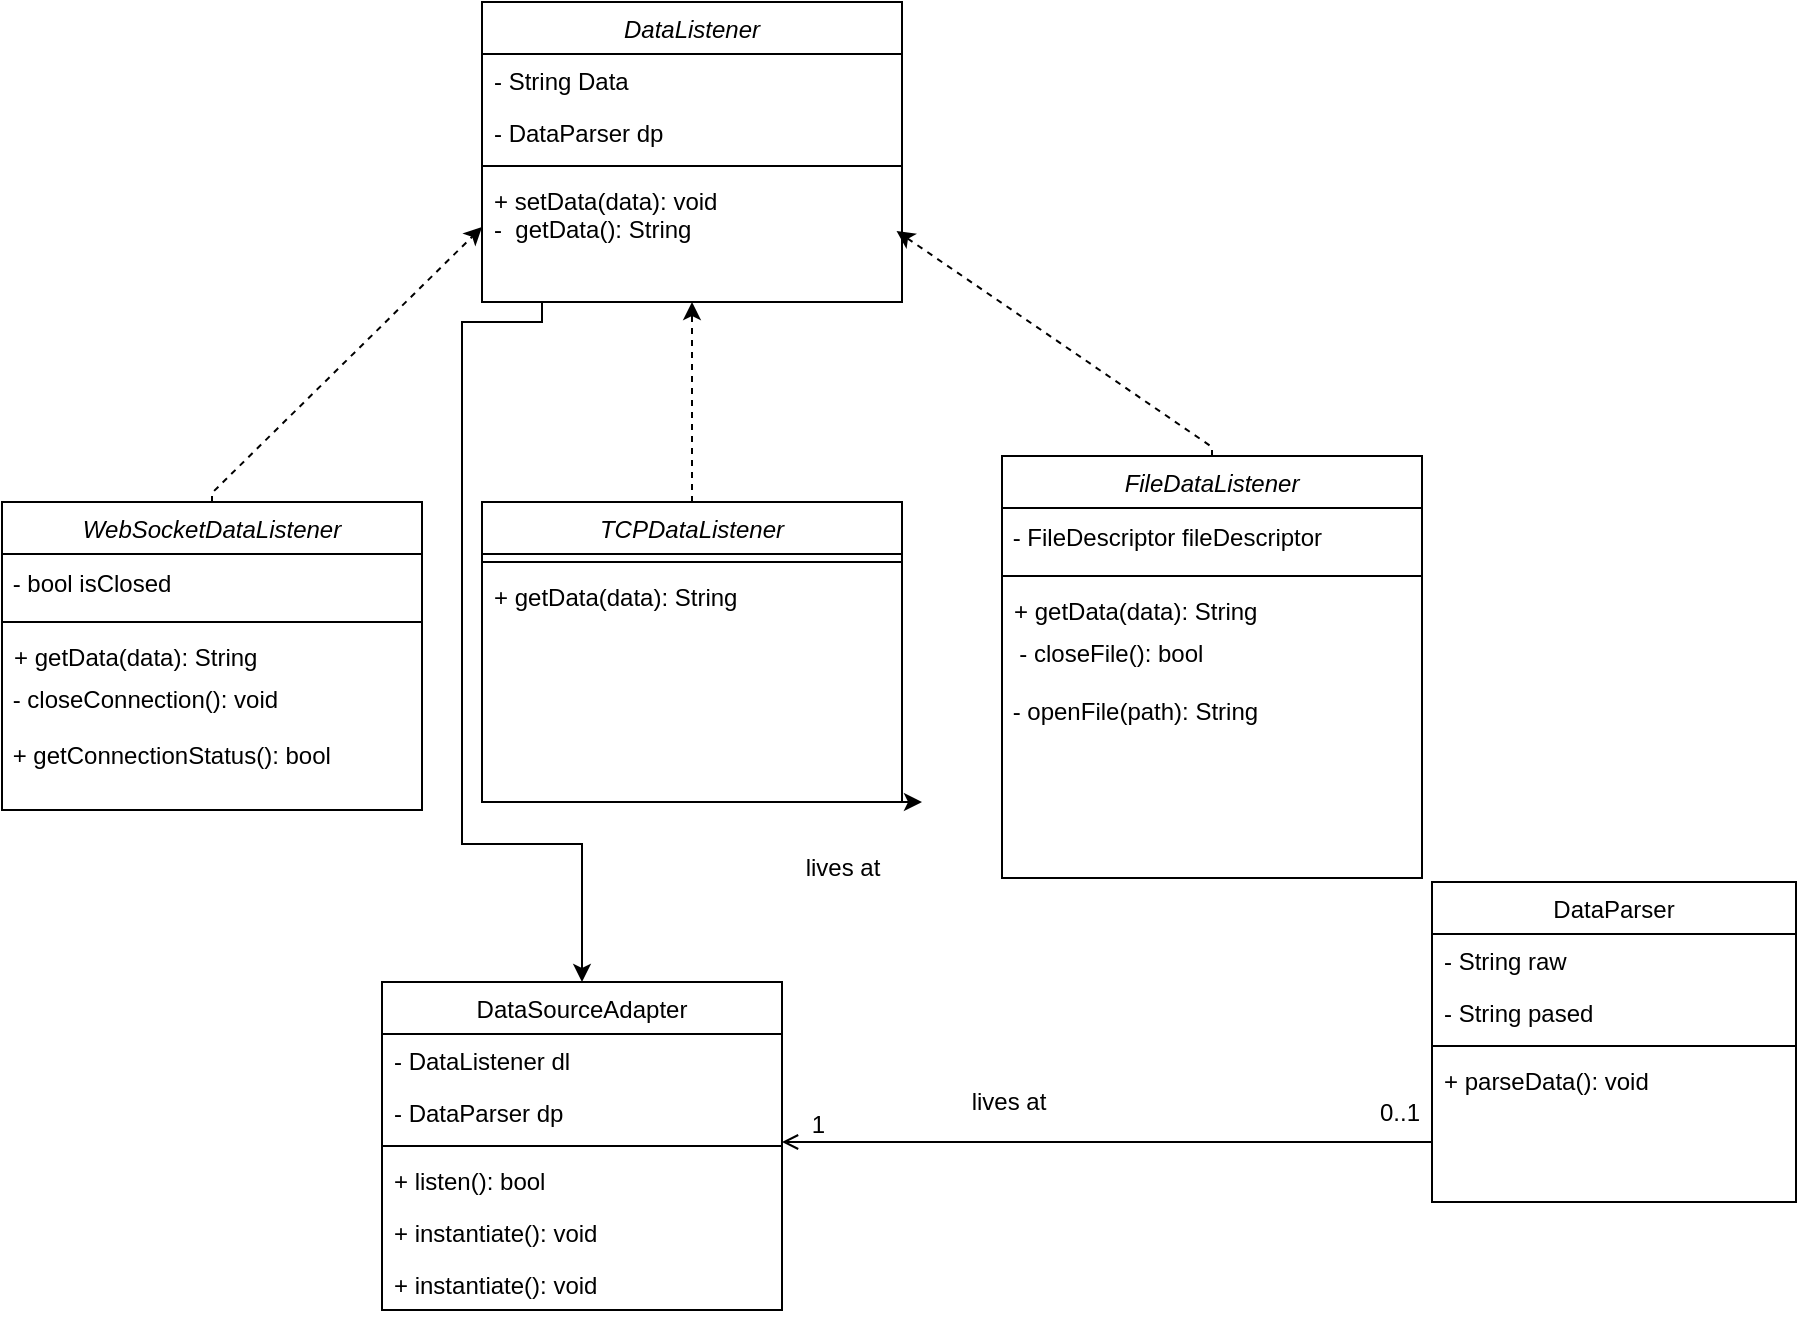 <mxfile>
    <diagram id="C5RBs43oDa-KdzZeNtuy" name="Page-1">
        <mxGraphModel dx="1529" dy="1434" grid="1" gridSize="10" guides="1" tooltips="1" connect="1" arrows="1" fold="1" page="1" pageScale="1" pageWidth="827" pageHeight="1169" math="0" shadow="0">
            <root>
                <mxCell id="WIyWlLk6GJQsqaUBKTNV-0"/>
                <mxCell id="WIyWlLk6GJQsqaUBKTNV-1" parent="WIyWlLk6GJQsqaUBKTNV-0"/>
                <mxCell id="zkfFHV4jXpPFQw0GAbJ--0" value="TCPDataListener" style="swimlane;fontStyle=2;align=center;verticalAlign=top;childLayout=stackLayout;horizontal=1;startSize=26;horizontalStack=0;resizeParent=1;resizeLast=0;collapsible=1;marginBottom=0;rounded=0;shadow=0;strokeWidth=1;" parent="WIyWlLk6GJQsqaUBKTNV-1" vertex="1">
                    <mxGeometry x="170" y="120" width="210" height="150" as="geometry">
                        <mxRectangle x="230" y="140" width="160" height="26" as="alternateBounds"/>
                    </mxGeometry>
                </mxCell>
                <mxCell id="zkfFHV4jXpPFQw0GAbJ--4" value="" style="line;html=1;strokeWidth=1;align=left;verticalAlign=middle;spacingTop=-1;spacingLeft=3;spacingRight=3;rotatable=0;labelPosition=right;points=[];portConstraint=eastwest;" parent="zkfFHV4jXpPFQw0GAbJ--0" vertex="1">
                    <mxGeometry y="26" width="210" height="8" as="geometry"/>
                </mxCell>
                <mxCell id="zkfFHV4jXpPFQw0GAbJ--5" value="+ getData(data): String&#xa;&#xa;&#xa;" style="text;align=left;verticalAlign=top;spacingLeft=4;spacingRight=4;overflow=hidden;rotatable=0;points=[[0,0.5],[1,0.5]];portConstraint=eastwest;" parent="zkfFHV4jXpPFQw0GAbJ--0" vertex="1">
                    <mxGeometry y="34" width="210" height="38" as="geometry"/>
                </mxCell>
                <mxCell id="zkfFHV4jXpPFQw0GAbJ--6" value="DataSourceAdapter" style="swimlane;fontStyle=0;align=center;verticalAlign=top;childLayout=stackLayout;horizontal=1;startSize=26;horizontalStack=0;resizeParent=1;resizeLast=0;collapsible=1;marginBottom=0;rounded=0;shadow=0;strokeWidth=1;" parent="WIyWlLk6GJQsqaUBKTNV-1" vertex="1">
                    <mxGeometry x="120" y="360" width="200" height="164" as="geometry">
                        <mxRectangle x="130" y="380" width="160" height="26" as="alternateBounds"/>
                    </mxGeometry>
                </mxCell>
                <mxCell id="zkfFHV4jXpPFQw0GAbJ--10" value="- DataListener dl" style="text;align=left;verticalAlign=top;spacingLeft=4;spacingRight=4;overflow=hidden;rotatable=0;points=[[0,0.5],[1,0.5]];portConstraint=eastwest;fontStyle=0" parent="zkfFHV4jXpPFQw0GAbJ--6" vertex="1">
                    <mxGeometry y="26" width="200" height="26" as="geometry"/>
                </mxCell>
                <mxCell id="1" value="- DataParser dp" style="text;align=left;verticalAlign=top;spacingLeft=4;spacingRight=4;overflow=hidden;rotatable=0;points=[[0,0.5],[1,0.5]];portConstraint=eastwest;" vertex="1" parent="zkfFHV4jXpPFQw0GAbJ--6">
                    <mxGeometry y="52" width="200" height="26" as="geometry"/>
                </mxCell>
                <mxCell id="zkfFHV4jXpPFQw0GAbJ--9" value="" style="line;html=1;strokeWidth=1;align=left;verticalAlign=middle;spacingTop=-1;spacingLeft=3;spacingRight=3;rotatable=0;labelPosition=right;points=[];portConstraint=eastwest;" parent="zkfFHV4jXpPFQw0GAbJ--6" vertex="1">
                    <mxGeometry y="78" width="200" height="8" as="geometry"/>
                </mxCell>
                <mxCell id="zkfFHV4jXpPFQw0GAbJ--11" value="+ listen(): bool" style="text;align=left;verticalAlign=top;spacingLeft=4;spacingRight=4;overflow=hidden;rotatable=0;points=[[0,0.5],[1,0.5]];portConstraint=eastwest;" parent="zkfFHV4jXpPFQw0GAbJ--6" vertex="1">
                    <mxGeometry y="86" width="200" height="26" as="geometry"/>
                </mxCell>
                <mxCell id="2" value="+ instantiate(): void" style="text;align=left;verticalAlign=top;spacingLeft=4;spacingRight=4;overflow=hidden;rotatable=0;points=[[0,0.5],[1,0.5]];portConstraint=eastwest;" vertex="1" parent="zkfFHV4jXpPFQw0GAbJ--6">
                    <mxGeometry y="112" width="200" height="26" as="geometry"/>
                </mxCell>
                <mxCell id="3" value="+ instantiate(): void" style="text;align=left;verticalAlign=top;spacingLeft=4;spacingRight=4;overflow=hidden;rotatable=0;points=[[0,0.5],[1,0.5]];portConstraint=eastwest;" vertex="1" parent="zkfFHV4jXpPFQw0GAbJ--6">
                    <mxGeometry y="138" width="200" height="26" as="geometry"/>
                </mxCell>
                <mxCell id="zkfFHV4jXpPFQw0GAbJ--17" value="DataParser" style="swimlane;fontStyle=0;align=center;verticalAlign=top;childLayout=stackLayout;horizontal=1;startSize=26;horizontalStack=0;resizeParent=1;resizeLast=0;collapsible=1;marginBottom=0;rounded=0;shadow=0;strokeWidth=1;" parent="WIyWlLk6GJQsqaUBKTNV-1" vertex="1">
                    <mxGeometry x="645" y="310" width="182" height="160" as="geometry">
                        <mxRectangle x="550" y="140" width="160" height="26" as="alternateBounds"/>
                    </mxGeometry>
                </mxCell>
                <mxCell id="zkfFHV4jXpPFQw0GAbJ--18" value="- String raw&#xa;" style="text;align=left;verticalAlign=top;spacingLeft=4;spacingRight=4;overflow=hidden;rotatable=0;points=[[0,0.5],[1,0.5]];portConstraint=eastwest;" parent="zkfFHV4jXpPFQw0GAbJ--17" vertex="1">
                    <mxGeometry y="26" width="182" height="26" as="geometry"/>
                </mxCell>
                <mxCell id="zkfFHV4jXpPFQw0GAbJ--19" value="- String pased" style="text;align=left;verticalAlign=top;spacingLeft=4;spacingRight=4;overflow=hidden;rotatable=0;points=[[0,0.5],[1,0.5]];portConstraint=eastwest;rounded=0;shadow=0;html=0;" parent="zkfFHV4jXpPFQw0GAbJ--17" vertex="1">
                    <mxGeometry y="52" width="182" height="26" as="geometry"/>
                </mxCell>
                <mxCell id="zkfFHV4jXpPFQw0GAbJ--23" value="" style="line;html=1;strokeWidth=1;align=left;verticalAlign=middle;spacingTop=-1;spacingLeft=3;spacingRight=3;rotatable=0;labelPosition=right;points=[];portConstraint=eastwest;" parent="zkfFHV4jXpPFQw0GAbJ--17" vertex="1">
                    <mxGeometry y="78" width="182" height="8" as="geometry"/>
                </mxCell>
                <mxCell id="zkfFHV4jXpPFQw0GAbJ--24" value="+ parseData(): void" style="text;align=left;verticalAlign=top;spacingLeft=4;spacingRight=4;overflow=hidden;rotatable=0;points=[[0,0.5],[1,0.5]];portConstraint=eastwest;" parent="zkfFHV4jXpPFQw0GAbJ--17" vertex="1">
                    <mxGeometry y="86" width="182" height="26" as="geometry"/>
                </mxCell>
                <mxCell id="zkfFHV4jXpPFQw0GAbJ--25" value="&#xa;&#xa;" style="text;align=left;verticalAlign=top;spacingLeft=4;spacingRight=4;overflow=hidden;rotatable=0;points=[[0,0.5],[1,0.5]];portConstraint=eastwest;" parent="zkfFHV4jXpPFQw0GAbJ--17" vertex="1">
                    <mxGeometry y="112" width="182" height="26" as="geometry"/>
                </mxCell>
                <mxCell id="yIVnspKrNUPjxY-ut8td-0" style="edgeStyle=orthogonalEdgeStyle;rounded=0;orthogonalLoop=1;jettySize=auto;html=1;entryX=0.5;entryY=0;entryDx=0;entryDy=0;" parent="WIyWlLk6GJQsqaUBKTNV-1" target="zkfFHV4jXpPFQw0GAbJ--6" edge="1">
                    <mxGeometry relative="1" as="geometry">
                        <mxPoint x="200" y="20" as="sourcePoint"/>
                        <mxPoint x="255.2" y="419.58" as="targetPoint"/>
                        <Array as="points">
                            <mxPoint x="200" y="30"/>
                            <mxPoint x="160" y="30"/>
                            <mxPoint x="160" y="291"/>
                            <mxPoint x="220" y="291"/>
                        </Array>
                    </mxGeometry>
                </mxCell>
                <mxCell id="yIVnspKrNUPjxY-ut8td-1" value="lives at" style="text;html=1;align=center;verticalAlign=middle;resizable=0;points=[];autosize=1;strokeColor=none;fillColor=none;" parent="WIyWlLk6GJQsqaUBKTNV-1" vertex="1">
                    <mxGeometry x="320" y="288" width="60" height="30" as="geometry"/>
                </mxCell>
                <mxCell id="zkfFHV4jXpPFQw0GAbJ--26" value="" style="endArrow=open;shadow=0;strokeWidth=1;rounded=0;curved=0;endFill=1;edgeStyle=elbowEdgeStyle;elbow=vertical;exitX=0;exitY=0.5;exitDx=0;exitDy=0;" parent="WIyWlLk6GJQsqaUBKTNV-1" source="zkfFHV4jXpPFQw0GAbJ--25" edge="1">
                    <mxGeometry x="0.5" y="41" relative="1" as="geometry">
                        <mxPoint x="645.364" y="400.0" as="sourcePoint"/>
                        <mxPoint x="320" y="440" as="targetPoint"/>
                        <mxPoint x="-40" y="32" as="offset"/>
                        <Array as="points">
                            <mxPoint x="470" y="440"/>
                            <mxPoint x="460.6" y="449.36"/>
                            <mxPoint x="530.6" y="49.36"/>
                            <mxPoint x="780.6" y="529.36"/>
                        </Array>
                    </mxGeometry>
                </mxCell>
                <mxCell id="zkfFHV4jXpPFQw0GAbJ--27" value="0..1" style="resizable=0;align=left;verticalAlign=bottom;labelBackgroundColor=none;fontSize=12;" parent="zkfFHV4jXpPFQw0GAbJ--26" connectable="0" vertex="1">
                    <mxGeometry x="-1" relative="1" as="geometry">
                        <mxPoint x="-28" y="-1" as="offset"/>
                    </mxGeometry>
                </mxCell>
                <mxCell id="zkfFHV4jXpPFQw0GAbJ--28" value="1" style="resizable=0;align=right;verticalAlign=bottom;labelBackgroundColor=none;fontSize=12;" parent="zkfFHV4jXpPFQw0GAbJ--26" connectable="0" vertex="1">
                    <mxGeometry x="1" relative="1" as="geometry">
                        <mxPoint x="23" as="offset"/>
                    </mxGeometry>
                </mxCell>
                <mxCell id="zkfFHV4jXpPFQw0GAbJ--29" value="lives at" style="text;html=1;resizable=0;points=[];;align=center;verticalAlign=middle;labelBackgroundColor=none;rounded=0;shadow=0;strokeWidth=1;fontSize=12;" parent="zkfFHV4jXpPFQw0GAbJ--26" vertex="1" connectable="0">
                    <mxGeometry x="0.5" y="49" relative="1" as="geometry">
                        <mxPoint x="30" y="-69" as="offset"/>
                    </mxGeometry>
                </mxCell>
                <mxCell id="25U-cv9NglWdhoZJjRZ--0" value="" style="edgeStyle=none;orthogonalLoop=1;jettySize=auto;html=1;rounded=0;" parent="WIyWlLk6GJQsqaUBKTNV-1" edge="1">
                    <mxGeometry width="80" relative="1" as="geometry">
                        <mxPoint x="310" y="270" as="sourcePoint"/>
                        <mxPoint x="390" y="270" as="targetPoint"/>
                        <Array as="points"/>
                    </mxGeometry>
                </mxCell>
                <mxCell id="25U-cv9NglWdhoZJjRZ--4" value="" style="html=1;labelBackgroundColor=#ffffff;startArrow=none;startFill=0;startSize=6;endArrow=classic;endFill=1;endSize=6;jettySize=auto;orthogonalLoop=1;strokeWidth=1;dashed=1;fontSize=14;rounded=0;entryX=0.5;entryY=1;entryDx=0;entryDy=0;exitX=0.5;exitY=0;exitDx=0;exitDy=0;" parent="WIyWlLk6GJQsqaUBKTNV-1" source="zkfFHV4jXpPFQw0GAbJ--0" target="25U-cv9NglWdhoZJjRZ--5" edge="1">
                    <mxGeometry width="60" height="60" relative="1" as="geometry">
                        <mxPoint x="340" y="157.5" as="sourcePoint"/>
                        <mxPoint x="270" y="29" as="targetPoint"/>
                        <Array as="points">
                            <mxPoint x="275" y="97.5"/>
                        </Array>
                    </mxGeometry>
                </mxCell>
                <mxCell id="25U-cv9NglWdhoZJjRZ--5" value="DataListener" style="swimlane;fontStyle=2;align=center;verticalAlign=top;childLayout=stackLayout;horizontal=1;startSize=26;horizontalStack=0;resizeParent=1;resizeLast=0;collapsible=1;marginBottom=0;rounded=0;shadow=0;strokeWidth=1;" parent="WIyWlLk6GJQsqaUBKTNV-1" vertex="1">
                    <mxGeometry x="170" y="-130" width="210" height="150" as="geometry">
                        <mxRectangle x="230" y="140" width="160" height="26" as="alternateBounds"/>
                    </mxGeometry>
                </mxCell>
                <mxCell id="25U-cv9NglWdhoZJjRZ--6" value="- String Data" style="text;align=left;verticalAlign=top;spacingLeft=4;spacingRight=4;overflow=hidden;rotatable=0;points=[[0,0.5],[1,0.5]];portConstraint=eastwest;" parent="25U-cv9NglWdhoZJjRZ--5" vertex="1">
                    <mxGeometry y="26" width="210" height="26" as="geometry"/>
                </mxCell>
                <mxCell id="0" value="- DataParser dp" style="text;align=left;verticalAlign=top;spacingLeft=4;spacingRight=4;overflow=hidden;rotatable=0;points=[[0,0.5],[1,0.5]];portConstraint=eastwest;" vertex="1" parent="25U-cv9NglWdhoZJjRZ--5">
                    <mxGeometry y="52" width="210" height="26" as="geometry"/>
                </mxCell>
                <mxCell id="25U-cv9NglWdhoZJjRZ--7" value="" style="line;html=1;strokeWidth=1;align=left;verticalAlign=middle;spacingTop=-1;spacingLeft=3;spacingRight=3;rotatable=0;labelPosition=right;points=[];portConstraint=eastwest;" parent="25U-cv9NglWdhoZJjRZ--5" vertex="1">
                    <mxGeometry y="78" width="210" height="8" as="geometry"/>
                </mxCell>
                <mxCell id="25U-cv9NglWdhoZJjRZ--8" value="+ setData(data): void&#xa;-  getData(): String&#xa;&#xa;&#xa;" style="text;align=left;verticalAlign=top;spacingLeft=4;spacingRight=4;overflow=hidden;rotatable=0;points=[[0,0.5],[1,0.5]];portConstraint=eastwest;" parent="25U-cv9NglWdhoZJjRZ--5" vertex="1">
                    <mxGeometry y="86" width="210" height="38" as="geometry"/>
                </mxCell>
                <mxCell id="25U-cv9NglWdhoZJjRZ--9" value="WebSocketDataListener" style="swimlane;fontStyle=2;align=center;verticalAlign=top;childLayout=stackLayout;horizontal=1;startSize=26;horizontalStack=0;resizeParent=1;resizeLast=0;collapsible=1;marginBottom=0;rounded=0;shadow=0;strokeWidth=1;" parent="WIyWlLk6GJQsqaUBKTNV-1" vertex="1">
                    <mxGeometry x="-70" y="120" width="210" height="154" as="geometry">
                        <mxRectangle x="230" y="140" width="160" height="26" as="alternateBounds"/>
                    </mxGeometry>
                </mxCell>
                <mxCell id="25U-cv9NglWdhoZJjRZ--13" value="&amp;nbsp;- bool isClosed" style="text;html=1;align=left;verticalAlign=middle;resizable=0;points=[];autosize=1;strokeColor=none;fillColor=none;" parent="25U-cv9NglWdhoZJjRZ--9" vertex="1">
                    <mxGeometry y="26" width="210" height="30" as="geometry"/>
                </mxCell>
                <mxCell id="25U-cv9NglWdhoZJjRZ--10" value="" style="line;html=1;strokeWidth=1;align=left;verticalAlign=middle;spacingTop=-1;spacingLeft=3;spacingRight=3;rotatable=0;labelPosition=right;points=[];portConstraint=eastwest;" parent="25U-cv9NglWdhoZJjRZ--9" vertex="1">
                    <mxGeometry y="56" width="210" height="8" as="geometry"/>
                </mxCell>
                <mxCell id="25U-cv9NglWdhoZJjRZ--11" value="+ getData(data): String&#xa;&#xa;&#xa;" style="text;align=left;verticalAlign=top;spacingLeft=4;spacingRight=4;overflow=hidden;rotatable=0;points=[[0,0.5],[1,0.5]];portConstraint=eastwest;" parent="25U-cv9NglWdhoZJjRZ--9" vertex="1">
                    <mxGeometry y="64" width="210" height="20" as="geometry"/>
                </mxCell>
                <mxCell id="25U-cv9NglWdhoZJjRZ--14" value="&lt;div align=&quot;left&quot;&gt;&amp;nbsp;- closeConnection(): void&lt;/div&gt;" style="text;html=1;align=left;verticalAlign=middle;resizable=0;points=[];autosize=1;strokeColor=none;fillColor=none;" parent="25U-cv9NglWdhoZJjRZ--9" vertex="1">
                    <mxGeometry y="84" width="210" height="30" as="geometry"/>
                </mxCell>
                <mxCell id="25U-cv9NglWdhoZJjRZ--15" value="&lt;div align=&quot;left&quot;&gt;&amp;nbsp;+ getConnectionStatus(): bool&lt;/div&gt;&lt;div align=&quot;left&quot;&gt;&lt;br&gt;&lt;/div&gt;" style="text;html=1;align=left;verticalAlign=middle;resizable=0;points=[];autosize=1;strokeColor=none;fillColor=none;" parent="25U-cv9NglWdhoZJjRZ--9" vertex="1">
                    <mxGeometry y="114" width="210" height="40" as="geometry"/>
                </mxCell>
                <mxCell id="25U-cv9NglWdhoZJjRZ--12" value="" style="html=1;labelBackgroundColor=#ffffff;startArrow=none;startFill=0;startSize=6;endArrow=classic;endFill=1;endSize=6;jettySize=auto;orthogonalLoop=1;strokeWidth=1;dashed=1;fontSize=14;rounded=0;exitX=0.5;exitY=0;exitDx=0;exitDy=0;entryX=0;entryY=0.75;entryDx=0;entryDy=0;" parent="WIyWlLk6GJQsqaUBKTNV-1" source="25U-cv9NglWdhoZJjRZ--9" target="25U-cv9NglWdhoZJjRZ--5" edge="1">
                    <mxGeometry width="60" height="60" relative="1" as="geometry">
                        <mxPoint x="100" y="175.5" as="sourcePoint"/>
                        <mxPoint x="35" y="38" as="targetPoint"/>
                        <Array as="points">
                            <mxPoint x="35" y="115.5"/>
                        </Array>
                    </mxGeometry>
                </mxCell>
                <mxCell id="25U-cv9NglWdhoZJjRZ--18" value="FileDataListener" style="swimlane;fontStyle=2;align=center;verticalAlign=top;childLayout=stackLayout;horizontal=1;startSize=26;horizontalStack=0;resizeParent=1;resizeLast=0;collapsible=1;marginBottom=0;rounded=0;shadow=0;strokeWidth=1;" parent="WIyWlLk6GJQsqaUBKTNV-1" vertex="1">
                    <mxGeometry x="430" y="97" width="210" height="211" as="geometry">
                        <mxRectangle x="230" y="140" width="160" height="26" as="alternateBounds"/>
                    </mxGeometry>
                </mxCell>
                <mxCell id="25U-cv9NglWdhoZJjRZ--25" value="&lt;div align=&quot;left&quot;&gt;&amp;nbsp;- FileDescriptor fileDescriptor&lt;/div&gt;" style="text;html=1;align=left;verticalAlign=middle;resizable=0;points=[];autosize=1;strokeColor=none;fillColor=none;" parent="25U-cv9NglWdhoZJjRZ--18" vertex="1">
                    <mxGeometry y="26" width="210" height="30" as="geometry"/>
                </mxCell>
                <mxCell id="25U-cv9NglWdhoZJjRZ--20" value="" style="line;html=1;strokeWidth=1;align=left;verticalAlign=middle;spacingTop=-1;spacingLeft=3;spacingRight=3;rotatable=0;labelPosition=right;points=[];portConstraint=eastwest;" parent="25U-cv9NglWdhoZJjRZ--18" vertex="1">
                    <mxGeometry y="56" width="210" height="8" as="geometry"/>
                </mxCell>
                <mxCell id="25U-cv9NglWdhoZJjRZ--21" value="+ getData(data): String&#xa;&#xa;&#xa;" style="text;align=left;verticalAlign=top;spacingLeft=4;spacingRight=4;overflow=hidden;rotatable=0;points=[[0,0.5],[1,0.5]];portConstraint=eastwest;" parent="25U-cv9NglWdhoZJjRZ--18" vertex="1">
                    <mxGeometry y="64" width="210" height="20" as="geometry"/>
                </mxCell>
                <mxCell id="25U-cv9NglWdhoZJjRZ--23" value="&lt;div align=&quot;left&quot;&gt;&amp;nbsp; - closeFile(): bool&lt;/div&gt;" style="text;html=1;align=left;verticalAlign=middle;resizable=0;points=[];autosize=1;strokeColor=none;fillColor=none;" parent="25U-cv9NglWdhoZJjRZ--18" vertex="1">
                    <mxGeometry y="84" width="210" height="30" as="geometry"/>
                </mxCell>
                <mxCell id="25U-cv9NglWdhoZJjRZ--26" value="&amp;nbsp;- openFile(path): String" style="text;html=1;align=left;verticalAlign=top;resizable=1;points=[];autosize=1;strokeColor=none;fillColor=none;movable=1;rotatable=1;deletable=1;editable=1;locked=0;connectable=1;" parent="25U-cv9NglWdhoZJjRZ--18" vertex="1">
                    <mxGeometry y="114" width="210" height="30" as="geometry"/>
                </mxCell>
                <mxCell id="25U-cv9NglWdhoZJjRZ--28" style="text;html=1;align=left;verticalAlign=top;resizable=1;points=[];autosize=1;strokeColor=none;fillColor=none;movable=1;rotatable=1;deletable=1;editable=1;locked=0;connectable=1;" parent="25U-cv9NglWdhoZJjRZ--18" vertex="1">
                    <mxGeometry y="144" width="210" height="29" as="geometry"/>
                </mxCell>
                <mxCell id="25U-cv9NglWdhoZJjRZ--24" value="" style="html=1;labelBackgroundColor=#ffffff;startArrow=none;startFill=0;startSize=6;endArrow=classic;endFill=1;endSize=6;jettySize=auto;orthogonalLoop=1;strokeWidth=1;dashed=1;fontSize=14;rounded=0;exitX=0.5;exitY=0;exitDx=0;exitDy=0;entryX=0.987;entryY=0.749;entryDx=0;entryDy=0;entryPerimeter=0;" parent="WIyWlLk6GJQsqaUBKTNV-1" source="25U-cv9NglWdhoZJjRZ--18" target="25U-cv9NglWdhoZJjRZ--8" edge="1">
                    <mxGeometry width="60" height="60" relative="1" as="geometry">
                        <mxPoint x="600" y="152.5" as="sourcePoint"/>
                        <mxPoint x="670" y="-40" as="targetPoint"/>
                        <Array as="points">
                            <mxPoint x="535" y="92.5"/>
                        </Array>
                    </mxGeometry>
                </mxCell>
            </root>
        </mxGraphModel>
    </diagram>
</mxfile>